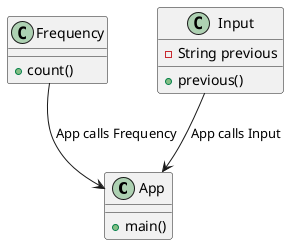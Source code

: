 @startuml
class App
{
    +main()
}
class Frequency
{
    +count()
}
class Input
{
    -String previous
    +previous()
}
Frequency-->App:App calls Frequency
Input-->App: App calls Input
@enduml